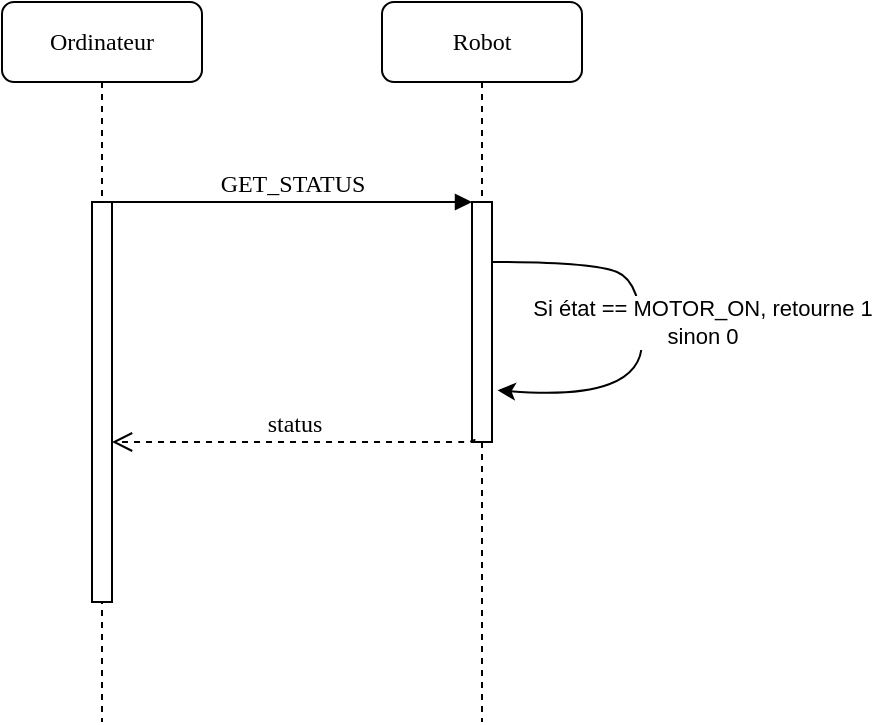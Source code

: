 <mxfile version="22.1.3" type="device">
  <diagram name="Page-1" id="13e1069c-82ec-6db2-03f1-153e76fe0fe0">
    <mxGraphModel dx="1244" dy="911" grid="1" gridSize="10" guides="1" tooltips="1" connect="1" arrows="1" fold="1" page="1" pageScale="1" pageWidth="1100" pageHeight="850" background="none" math="0" shadow="0">
      <root>
        <mxCell id="0" />
        <mxCell id="1" parent="0" />
        <mxCell id="7baba1c4bc27f4b0-2" value="Robot" style="shape=umlLifeline;perimeter=lifelinePerimeter;whiteSpace=wrap;html=1;container=1;collapsible=0;recursiveResize=0;outlineConnect=0;rounded=1;shadow=0;comic=0;labelBackgroundColor=none;strokeWidth=1;fontFamily=Verdana;fontSize=12;align=center;" parent="1" vertex="1">
          <mxGeometry x="480" y="260" width="100" height="360" as="geometry" />
        </mxCell>
        <mxCell id="7baba1c4bc27f4b0-10" value="" style="html=1;points=[];perimeter=orthogonalPerimeter;rounded=0;shadow=0;comic=0;labelBackgroundColor=none;strokeWidth=1;fontFamily=Verdana;fontSize=12;align=center;" parent="7baba1c4bc27f4b0-2" vertex="1">
          <mxGeometry x="45" y="100" width="10" height="120" as="geometry" />
        </mxCell>
        <mxCell id="HzyZGsg6_ylir2WwqlqJ-1" value="" style="curved=1;endArrow=classic;html=1;rounded=0;entryX=1.279;entryY=0.784;entryDx=0;entryDy=0;entryPerimeter=0;" parent="7baba1c4bc27f4b0-2" target="7baba1c4bc27f4b0-10" edge="1">
          <mxGeometry width="50" height="50" relative="1" as="geometry">
            <mxPoint x="55" y="130" as="sourcePoint" />
            <mxPoint x="100" y="200" as="targetPoint" />
            <Array as="points">
              <mxPoint x="105" y="130" />
              <mxPoint x="130" y="140" />
              <mxPoint x="130" y="200" />
            </Array>
          </mxGeometry>
        </mxCell>
        <mxCell id="HzyZGsg6_ylir2WwqlqJ-2" value="&lt;div&gt;Si état == MOTOR_ON, retourne 1&lt;/div&gt;&lt;div&gt;sinon 0&lt;br&gt;&lt;/div&gt;" style="edgeLabel;html=1;align=center;verticalAlign=middle;resizable=0;points=[];" parent="HzyZGsg6_ylir2WwqlqJ-1" vertex="1" connectable="0">
          <mxGeometry x="-0.134" y="1" relative="1" as="geometry">
            <mxPoint x="29" y="6" as="offset" />
          </mxGeometry>
        </mxCell>
        <mxCell id="7baba1c4bc27f4b0-8" value="Ordinateur" style="shape=umlLifeline;perimeter=lifelinePerimeter;whiteSpace=wrap;html=1;container=1;collapsible=0;recursiveResize=0;outlineConnect=0;rounded=1;shadow=0;comic=0;labelBackgroundColor=none;strokeWidth=1;fontFamily=Verdana;fontSize=12;align=center;" parent="1" vertex="1">
          <mxGeometry x="290" y="260" width="100" height="360" as="geometry" />
        </mxCell>
        <mxCell id="7baba1c4bc27f4b0-9" value="" style="html=1;points=[];perimeter=orthogonalPerimeter;rounded=0;shadow=0;comic=0;labelBackgroundColor=none;strokeWidth=1;fontFamily=Verdana;fontSize=12;align=center;" parent="7baba1c4bc27f4b0-8" vertex="1">
          <mxGeometry x="45" y="100" width="10" height="200" as="geometry" />
        </mxCell>
        <mxCell id="7baba1c4bc27f4b0-30" value="status" style="html=1;verticalAlign=bottom;endArrow=open;dashed=1;endSize=8;labelBackgroundColor=none;fontFamily=Verdana;fontSize=12;edgeStyle=elbowEdgeStyle;elbow=vertical;exitX=0.119;exitY=0.988;exitDx=0;exitDy=0;exitPerimeter=0;" parent="7baba1c4bc27f4b0-8" source="7baba1c4bc27f4b0-10" edge="1">
          <mxGeometry relative="1" as="geometry">
            <mxPoint x="55" y="220" as="targetPoint" />
            <Array as="points">
              <mxPoint x="495.5" y="220" />
            </Array>
            <mxPoint x="795.5" y="220" as="sourcePoint" />
          </mxGeometry>
        </mxCell>
        <mxCell id="7baba1c4bc27f4b0-11" value="GET_STATUS" style="html=1;verticalAlign=bottom;endArrow=block;entryX=0;entryY=0;labelBackgroundColor=none;fontFamily=Verdana;fontSize=12;edgeStyle=elbowEdgeStyle;elbow=vertical;" parent="1" source="7baba1c4bc27f4b0-9" target="7baba1c4bc27f4b0-10" edge="1">
          <mxGeometry relative="1" as="geometry">
            <mxPoint x="410" y="370" as="sourcePoint" />
          </mxGeometry>
        </mxCell>
      </root>
    </mxGraphModel>
  </diagram>
</mxfile>
